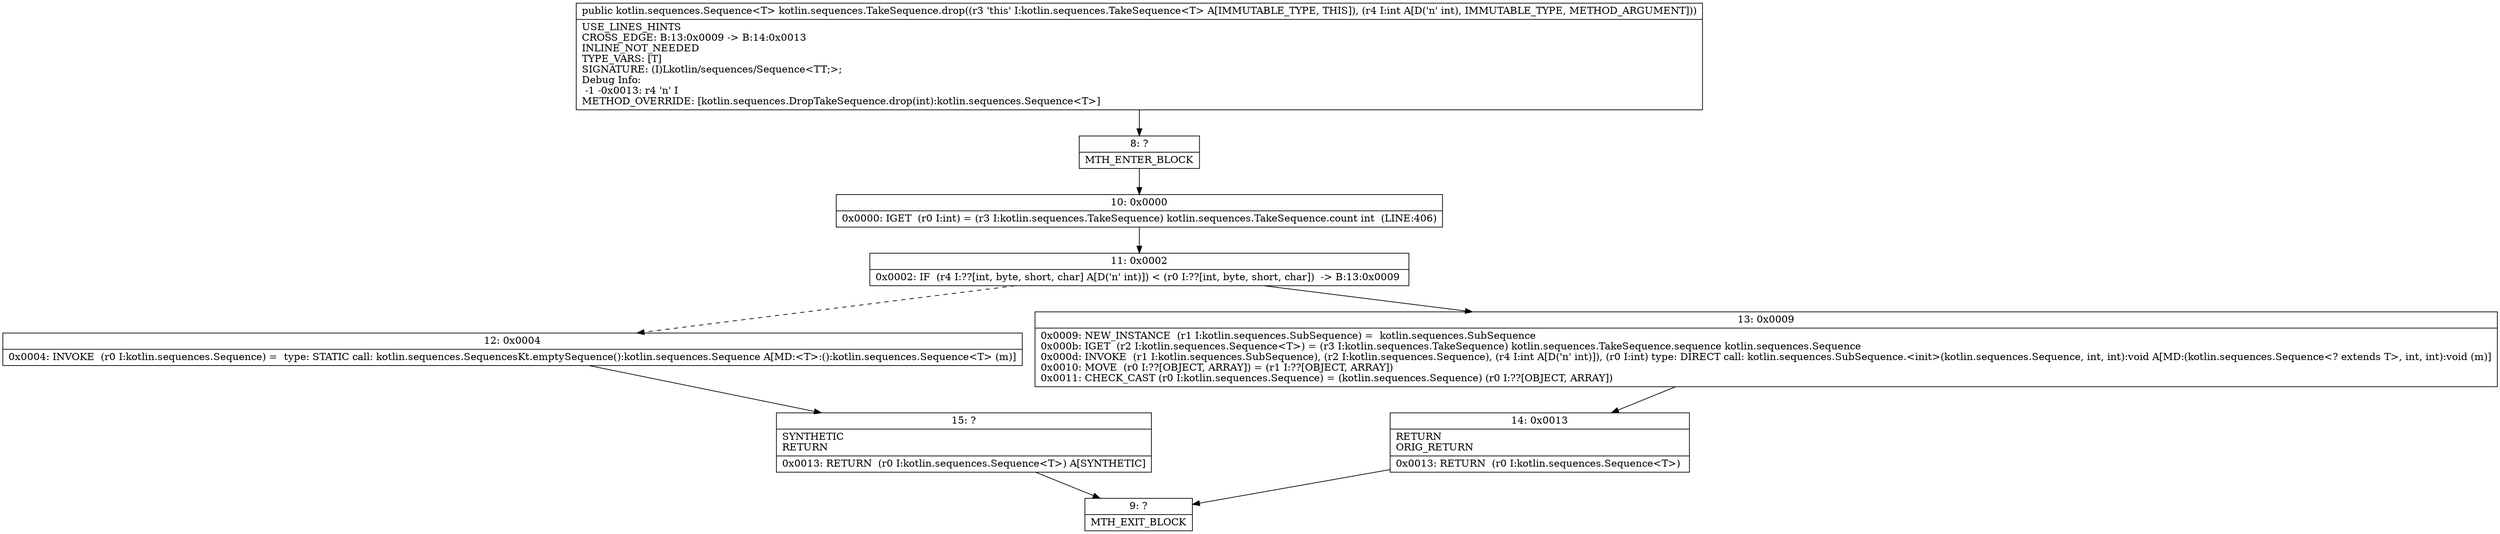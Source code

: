 digraph "CFG forkotlin.sequences.TakeSequence.drop(I)Lkotlin\/sequences\/Sequence;" {
Node_8 [shape=record,label="{8\:\ ?|MTH_ENTER_BLOCK\l}"];
Node_10 [shape=record,label="{10\:\ 0x0000|0x0000: IGET  (r0 I:int) = (r3 I:kotlin.sequences.TakeSequence) kotlin.sequences.TakeSequence.count int  (LINE:406)\l}"];
Node_11 [shape=record,label="{11\:\ 0x0002|0x0002: IF  (r4 I:??[int, byte, short, char] A[D('n' int)]) \< (r0 I:??[int, byte, short, char])  \-\> B:13:0x0009 \l}"];
Node_12 [shape=record,label="{12\:\ 0x0004|0x0004: INVOKE  (r0 I:kotlin.sequences.Sequence) =  type: STATIC call: kotlin.sequences.SequencesKt.emptySequence():kotlin.sequences.Sequence A[MD:\<T\>:():kotlin.sequences.Sequence\<T\> (m)]\l}"];
Node_15 [shape=record,label="{15\:\ ?|SYNTHETIC\lRETURN\l|0x0013: RETURN  (r0 I:kotlin.sequences.Sequence\<T\>) A[SYNTHETIC]\l}"];
Node_9 [shape=record,label="{9\:\ ?|MTH_EXIT_BLOCK\l}"];
Node_13 [shape=record,label="{13\:\ 0x0009|0x0009: NEW_INSTANCE  (r1 I:kotlin.sequences.SubSequence) =  kotlin.sequences.SubSequence \l0x000b: IGET  (r2 I:kotlin.sequences.Sequence\<T\>) = (r3 I:kotlin.sequences.TakeSequence) kotlin.sequences.TakeSequence.sequence kotlin.sequences.Sequence \l0x000d: INVOKE  (r1 I:kotlin.sequences.SubSequence), (r2 I:kotlin.sequences.Sequence), (r4 I:int A[D('n' int)]), (r0 I:int) type: DIRECT call: kotlin.sequences.SubSequence.\<init\>(kotlin.sequences.Sequence, int, int):void A[MD:(kotlin.sequences.Sequence\<? extends T\>, int, int):void (m)]\l0x0010: MOVE  (r0 I:??[OBJECT, ARRAY]) = (r1 I:??[OBJECT, ARRAY]) \l0x0011: CHECK_CAST (r0 I:kotlin.sequences.Sequence) = (kotlin.sequences.Sequence) (r0 I:??[OBJECT, ARRAY]) \l}"];
Node_14 [shape=record,label="{14\:\ 0x0013|RETURN\lORIG_RETURN\l|0x0013: RETURN  (r0 I:kotlin.sequences.Sequence\<T\>) \l}"];
MethodNode[shape=record,label="{public kotlin.sequences.Sequence\<T\> kotlin.sequences.TakeSequence.drop((r3 'this' I:kotlin.sequences.TakeSequence\<T\> A[IMMUTABLE_TYPE, THIS]), (r4 I:int A[D('n' int), IMMUTABLE_TYPE, METHOD_ARGUMENT]))  | USE_LINES_HINTS\lCROSS_EDGE: B:13:0x0009 \-\> B:14:0x0013\lINLINE_NOT_NEEDED\lTYPE_VARS: [T]\lSIGNATURE: (I)Lkotlin\/sequences\/Sequence\<TT;\>;\lDebug Info:\l  \-1 \-0x0013: r4 'n' I\lMETHOD_OVERRIDE: [kotlin.sequences.DropTakeSequence.drop(int):kotlin.sequences.Sequence\<T\>]\l}"];
MethodNode -> Node_8;Node_8 -> Node_10;
Node_10 -> Node_11;
Node_11 -> Node_12[style=dashed];
Node_11 -> Node_13;
Node_12 -> Node_15;
Node_15 -> Node_9;
Node_13 -> Node_14;
Node_14 -> Node_9;
}

